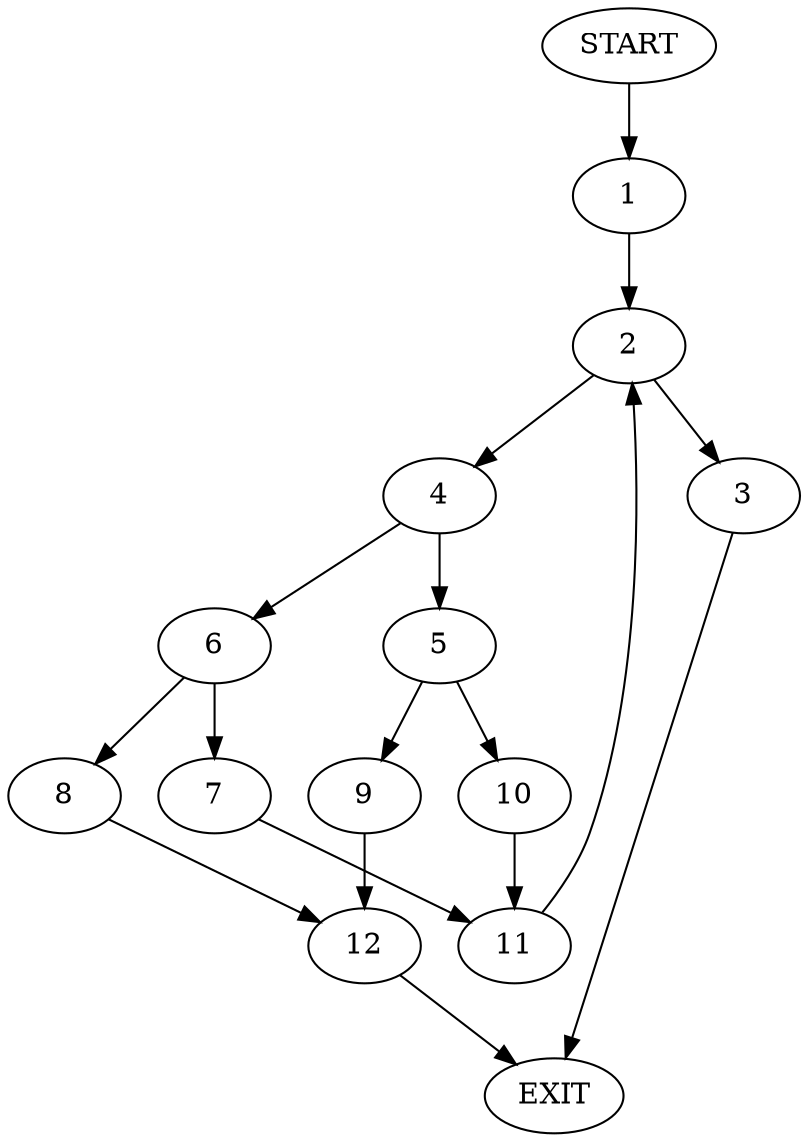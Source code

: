 digraph {
0 [label="START"]
13 [label="EXIT"]
0 -> 1
1 -> 2
2 -> 3
2 -> 4
3 -> 13
4 -> 5
4 -> 6
6 -> 7
6 -> 8
5 -> 9
5 -> 10
7 -> 11
8 -> 12
11 -> 2
12 -> 13
10 -> 11
9 -> 12
}
